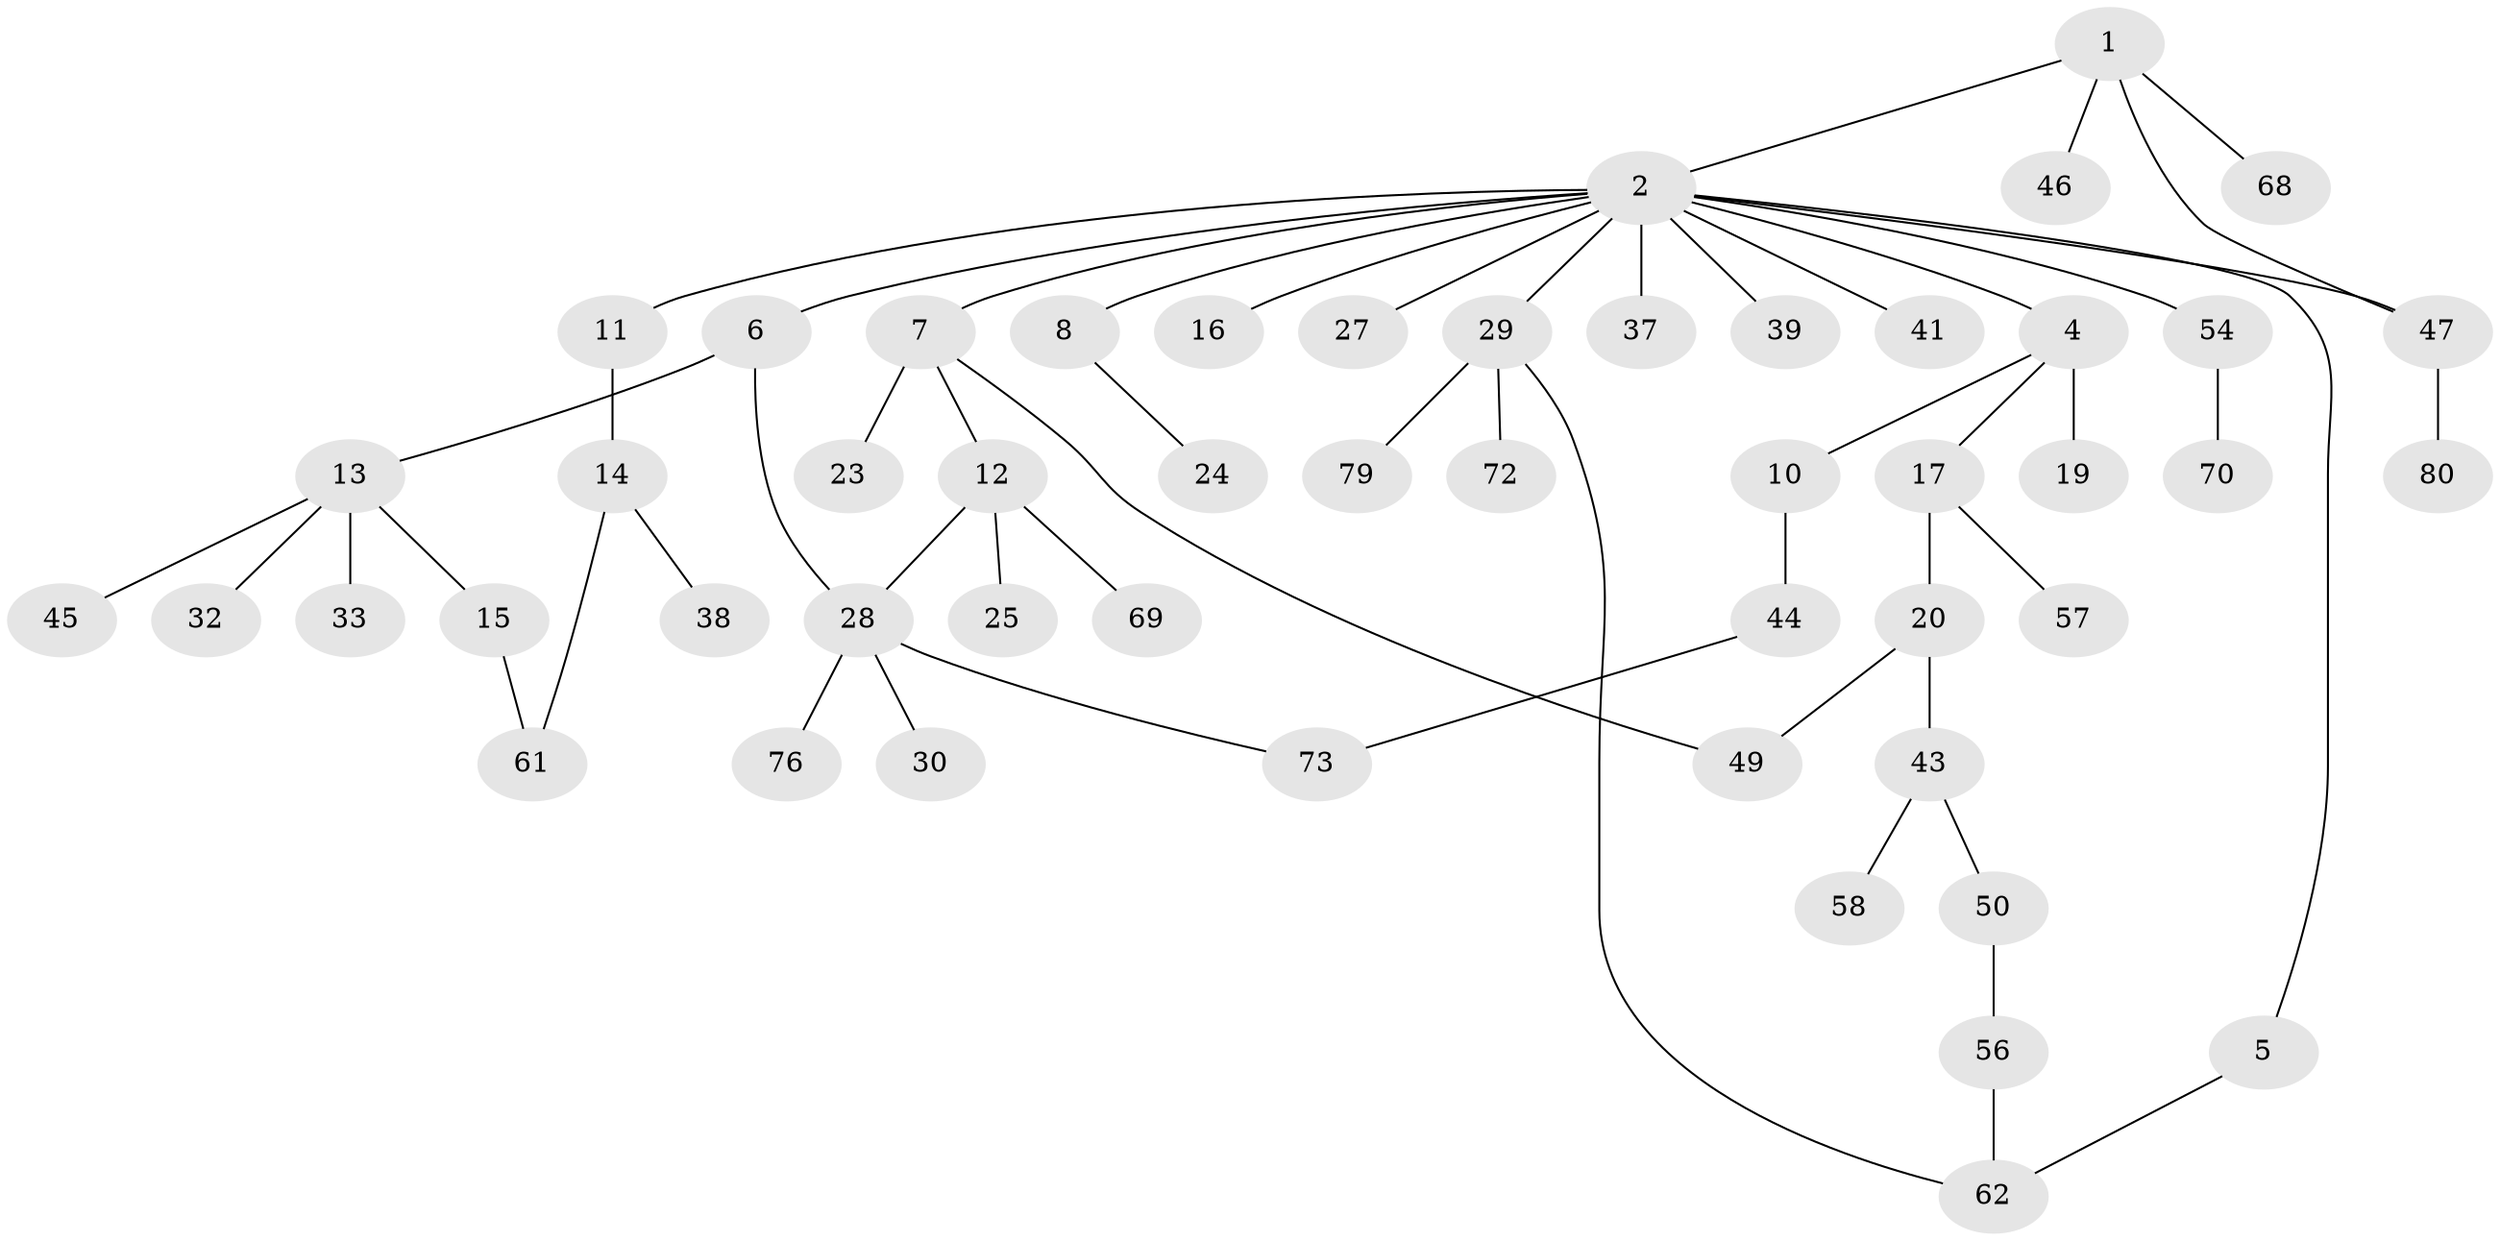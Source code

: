 // original degree distribution, {5: 0.037037037037037035, 10: 0.012345679012345678, 7: 0.012345679012345678, 4: 0.06172839506172839, 2: 0.35802469135802467, 3: 0.13580246913580246, 1: 0.38271604938271603}
// Generated by graph-tools (version 1.1) at 2025/41/03/06/25 10:41:31]
// undirected, 51 vertices, 57 edges
graph export_dot {
graph [start="1"]
  node [color=gray90,style=filled];
  1 [super="+21"];
  2 [super="+3"];
  4;
  5 [super="+22"];
  6 [super="+35"];
  7 [super="+9"];
  8;
  10;
  11 [super="+52"];
  12 [super="+48"];
  13 [super="+18"];
  14 [super="+42"];
  15 [super="+59"];
  16 [super="+36"];
  17 [super="+34"];
  19 [super="+55"];
  20 [super="+26"];
  23 [super="+40"];
  24 [super="+51"];
  25 [super="+66"];
  27;
  28 [super="+63"];
  29 [super="+31"];
  30;
  32;
  33;
  37 [super="+74"];
  38;
  39;
  41;
  43 [super="+67"];
  44 [super="+53"];
  45;
  46 [super="+77"];
  47 [super="+64"];
  49 [super="+78"];
  50;
  54 [super="+71"];
  56 [super="+65"];
  57 [super="+60"];
  58;
  61;
  62;
  68 [super="+81"];
  69 [super="+75"];
  70;
  72;
  73;
  76;
  79;
  80;
  1 -- 2;
  1 -- 46;
  1 -- 47;
  1 -- 68;
  2 -- 4;
  2 -- 8;
  2 -- 11;
  2 -- 29;
  2 -- 37;
  2 -- 41;
  2 -- 54;
  2 -- 16;
  2 -- 5;
  2 -- 6;
  2 -- 7;
  2 -- 39;
  2 -- 27;
  2 -- 47;
  4 -- 10;
  4 -- 17;
  4 -- 19;
  5 -- 62;
  6 -- 13;
  6 -- 28;
  7 -- 23;
  7 -- 49;
  7 -- 12;
  8 -- 24;
  10 -- 44;
  11 -- 14;
  12 -- 25;
  12 -- 28;
  12 -- 69;
  13 -- 15;
  13 -- 32;
  13 -- 33;
  13 -- 45;
  14 -- 38;
  14 -- 61;
  15 -- 61;
  17 -- 20;
  17 -- 57;
  20 -- 49;
  20 -- 43;
  28 -- 30;
  28 -- 73;
  28 -- 76;
  29 -- 62;
  29 -- 72;
  29 -- 79;
  43 -- 50;
  43 -- 58;
  44 -- 73;
  47 -- 80;
  50 -- 56;
  54 -- 70;
  56 -- 62;
}
